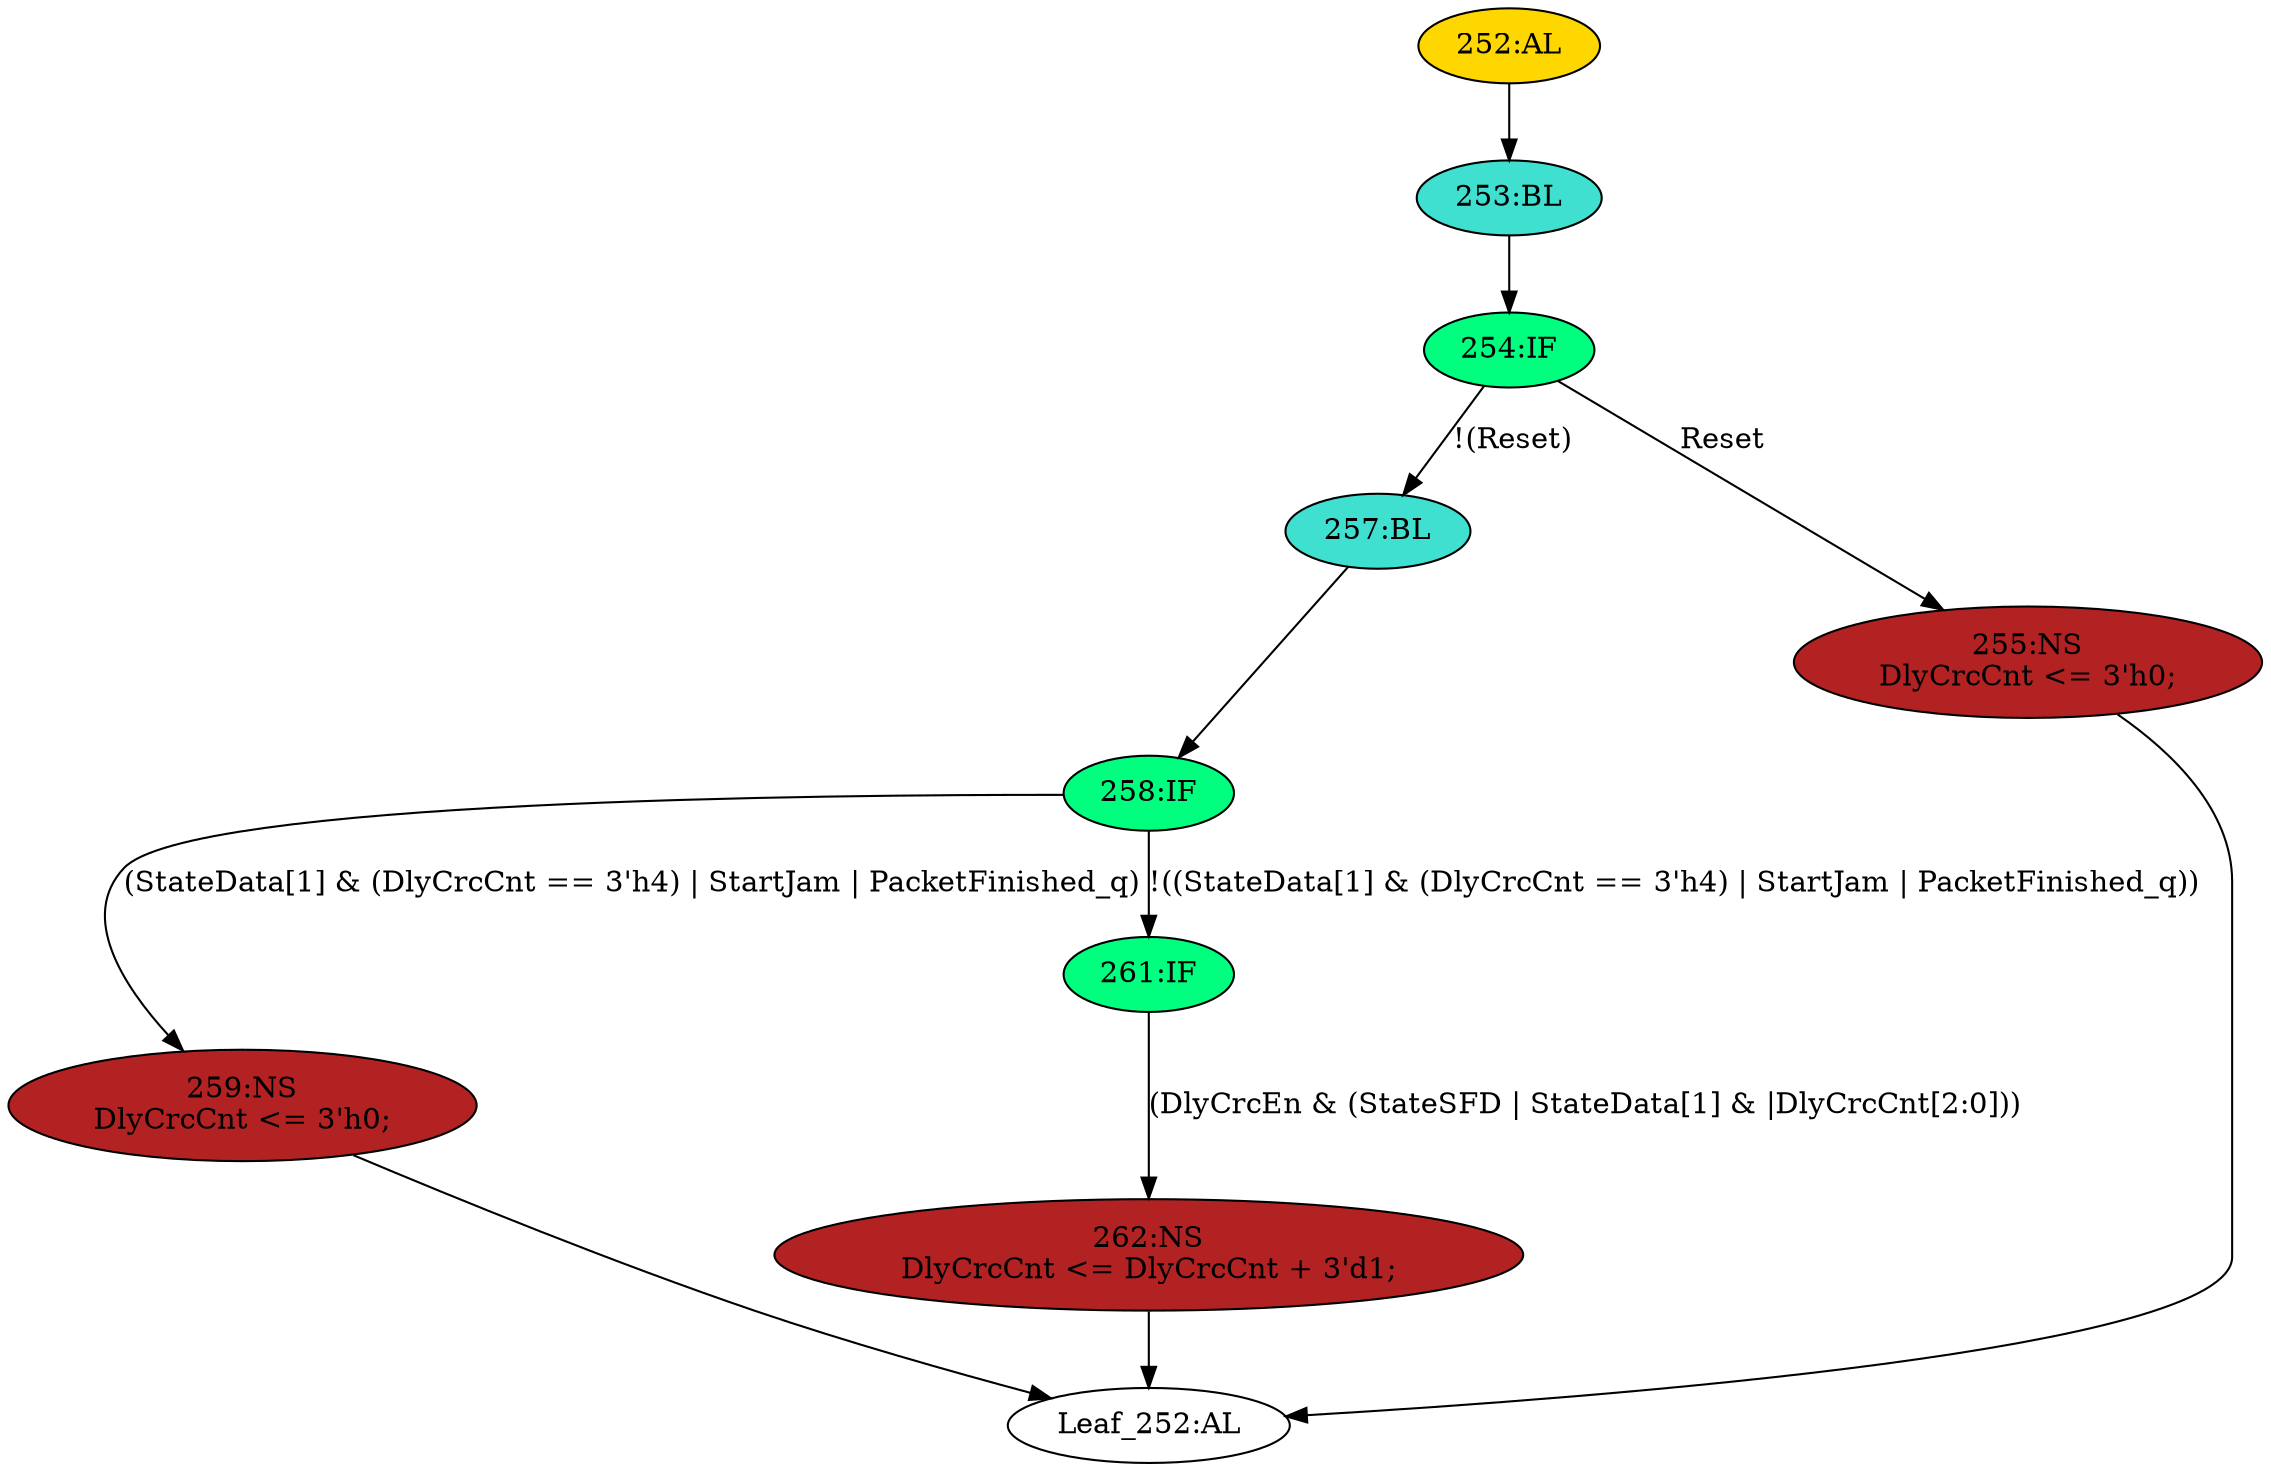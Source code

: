 strict digraph "" {
	node [label="\N"];
	"253:BL"	 [ast="<pyverilog.vparser.ast.Block object at 0x7f469f2f9d10>",
		fillcolor=turquoise,
		label="253:BL",
		statements="[]",
		style=filled,
		typ=Block];
	"254:IF"	 [ast="<pyverilog.vparser.ast.IfStatement object at 0x7f469f2f9d50>",
		fillcolor=springgreen,
		label="254:IF",
		statements="[]",
		style=filled,
		typ=IfStatement];
	"253:BL" -> "254:IF"	 [cond="[]",
		lineno=None];
	"258:IF"	 [ast="<pyverilog.vparser.ast.IfStatement object at 0x7f469f2f9dd0>",
		fillcolor=springgreen,
		label="258:IF",
		statements="[]",
		style=filled,
		typ=IfStatement];
	"259:NS"	 [ast="<pyverilog.vparser.ast.NonblockingSubstitution object at 0x7f469f2f93d0>",
		fillcolor=firebrick,
		label="259:NS
DlyCrcCnt <= 3'h0;",
		statements="[<pyverilog.vparser.ast.NonblockingSubstitution object at 0x7f469f2f93d0>]",
		style=filled,
		typ=NonblockingSubstitution];
	"258:IF" -> "259:NS"	 [cond="['StateData', 'DlyCrcCnt', 'StartJam', 'PacketFinished_q']",
		label="(StateData[1] & (DlyCrcCnt == 3'h4) | StartJam | PacketFinished_q)",
		lineno=258];
	"261:IF"	 [ast="<pyverilog.vparser.ast.IfStatement object at 0x7f469f2f9590>",
		fillcolor=springgreen,
		label="261:IF",
		statements="[]",
		style=filled,
		typ=IfStatement];
	"258:IF" -> "261:IF"	 [cond="['StateData', 'DlyCrcCnt', 'StartJam', 'PacketFinished_q']",
		label="!((StateData[1] & (DlyCrcCnt == 3'h4) | StartJam | PacketFinished_q))",
		lineno=258];
	"Leaf_252:AL"	 [def_var="['DlyCrcCnt']",
		label="Leaf_252:AL"];
	"259:NS" -> "Leaf_252:AL"	 [cond="[]",
		lineno=None];
	"252:AL"	 [ast="<pyverilog.vparser.ast.Always object at 0x7f469f2f9b90>",
		clk_sens=True,
		fillcolor=gold,
		label="252:AL",
		sens="['MTxClk', 'Reset']",
		statements="[]",
		style=filled,
		typ=Always,
		use_var="['StateSFD', 'Reset', 'PacketFinished_q', 'DlyCrcCnt', 'StartJam', 'DlyCrcEn', 'StateData']"];
	"252:AL" -> "253:BL"	 [cond="[]",
		lineno=None];
	"262:NS"	 [ast="<pyverilog.vparser.ast.NonblockingSubstitution object at 0x7f469f2f9650>",
		fillcolor=firebrick,
		label="262:NS
DlyCrcCnt <= DlyCrcCnt + 3'd1;",
		statements="[<pyverilog.vparser.ast.NonblockingSubstitution object at 0x7f469f2f9650>]",
		style=filled,
		typ=NonblockingSubstitution];
	"262:NS" -> "Leaf_252:AL"	 [cond="[]",
		lineno=None];
	"257:BL"	 [ast="<pyverilog.vparser.ast.Block object at 0x7f469f2f9d90>",
		fillcolor=turquoise,
		label="257:BL",
		statements="[]",
		style=filled,
		typ=Block];
	"257:BL" -> "258:IF"	 [cond="[]",
		lineno=None];
	"261:IF" -> "262:NS"	 [cond="['DlyCrcEn', 'StateSFD', 'StateData', 'DlyCrcCnt']",
		label="(DlyCrcEn & (StateSFD | StateData[1] & |DlyCrcCnt[2:0]))",
		lineno=261];
	"255:NS"	 [ast="<pyverilog.vparser.ast.NonblockingSubstitution object at 0x7f469f305110>",
		fillcolor=firebrick,
		label="255:NS
DlyCrcCnt <= 3'h0;",
		statements="[<pyverilog.vparser.ast.NonblockingSubstitution object at 0x7f469f305110>]",
		style=filled,
		typ=NonblockingSubstitution];
	"255:NS" -> "Leaf_252:AL"	 [cond="[]",
		lineno=None];
	"254:IF" -> "257:BL"	 [cond="['Reset']",
		label="!(Reset)",
		lineno=254];
	"254:IF" -> "255:NS"	 [cond="['Reset']",
		label=Reset,
		lineno=254];
}
